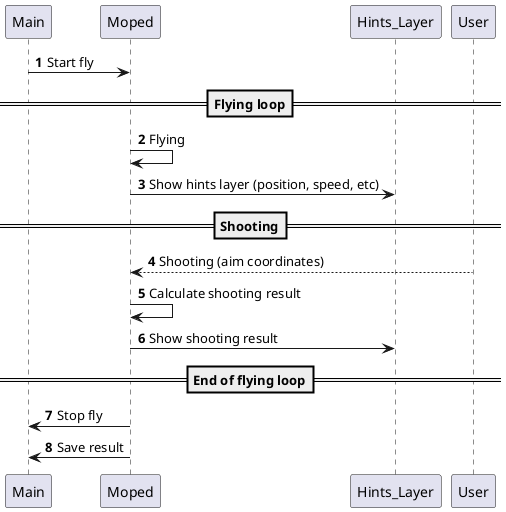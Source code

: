@startuml
'https://plantuml.com/sequence-diagram

autonumber

Main -> Moped: Start fly
==Flying loop==
Moped -> Moped: Flying
Moped -> Hints_Layer: Show hints layer (position, speed, etc)
==Shooting==
User --> Moped: Shooting (aim coordinates)
Moped -> Moped: Calculate shooting result
Moped -> Hints_Layer: Show shooting result
==End of flying loop==
Moped -> Main: Stop fly
Moped -> Main: Save result
@enduml
